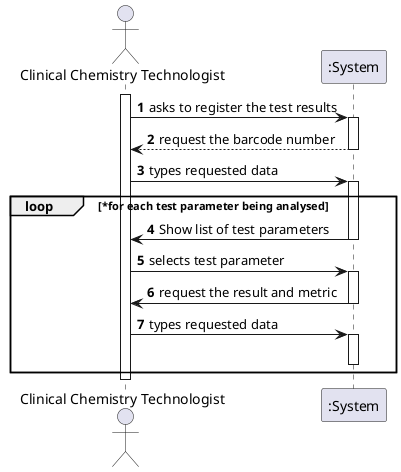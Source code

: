 @startuml
autonumber
actor "Clinical Chemistry Technologist" as CCT

activate CCT
CCT -> ":System" : asks to register the test results
activate ":System"
":System" --> CCT : request the barcode number
deactivate ":System"
CCT -> ":System" : types requested data
activate ":System"
loop *for each test parameter being analysed
":System" -> CCT : Show list of test parameters
deactivate ":System"
CCT -> ":System" : selects test parameter
activate ":System"
":System" -> CCT : request the result and metric
deactivate ":System"
CCT -> ":System" : types requested data
activate ":System"
deactivate ":System"
end


deactivate CCT

@enduml
